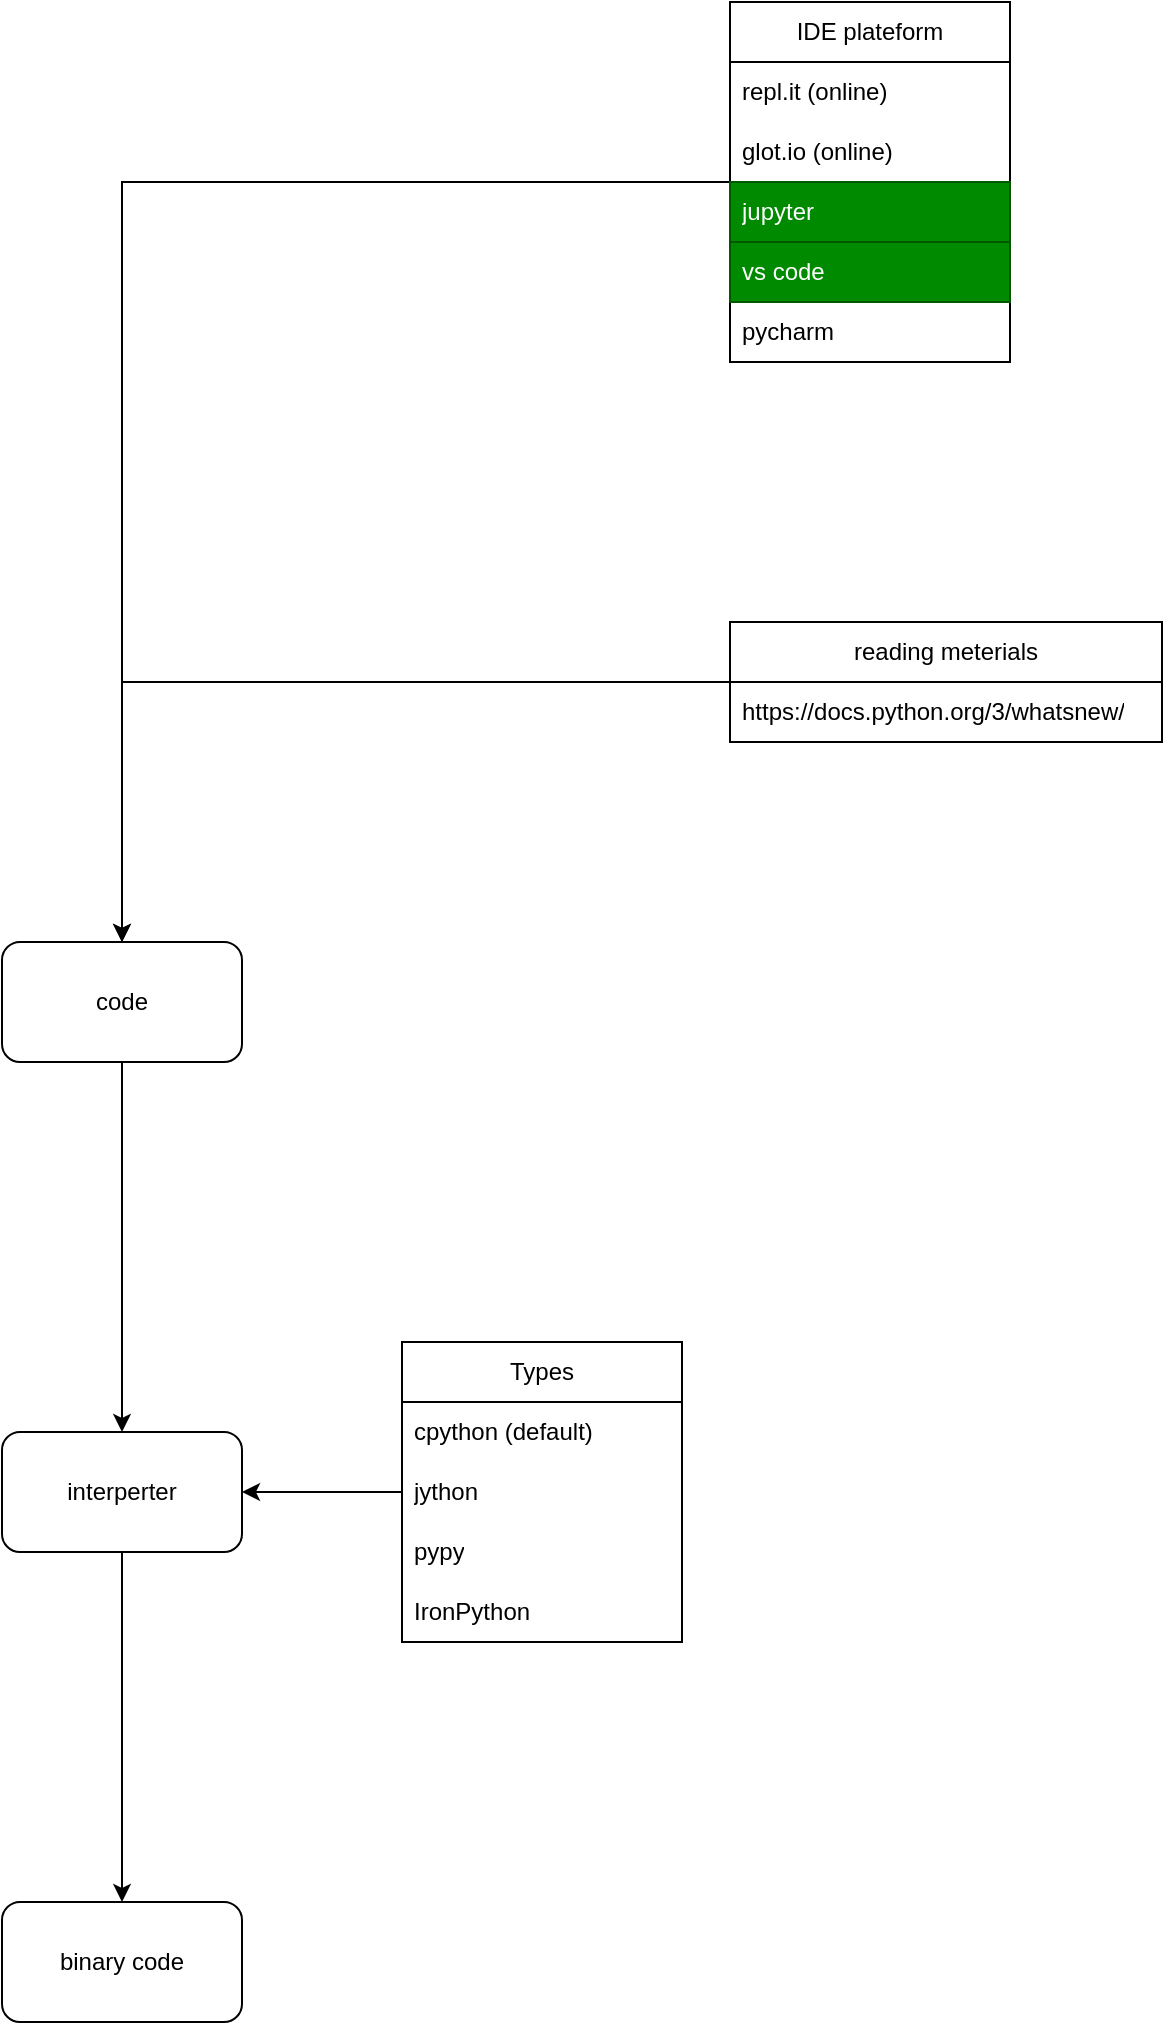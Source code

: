 <mxfile version="24.4.0" type="device">
  <diagram name="intro" id="CJ674GVl0OHjAw1COwAE">
    <mxGraphModel dx="1038" dy="2200" grid="1" gridSize="10" guides="1" tooltips="1" connect="1" arrows="1" fold="1" page="1" pageScale="1" pageWidth="827" pageHeight="1169" math="0" shadow="0">
      <root>
        <mxCell id="0" />
        <mxCell id="1" parent="0" />
        <mxCell id="5Vfc09yU7S17HIqE09mr-4" style="edgeStyle=orthogonalEdgeStyle;rounded=0;orthogonalLoop=1;jettySize=auto;html=1;" edge="1" parent="1" source="5Vfc09yU7S17HIqE09mr-1" target="5Vfc09yU7S17HIqE09mr-2">
          <mxGeometry relative="1" as="geometry" />
        </mxCell>
        <mxCell id="5Vfc09yU7S17HIqE09mr-1" value="code" style="rounded=1;whiteSpace=wrap;html=1;" vertex="1" parent="1">
          <mxGeometry x="50" y="280" width="120" height="60" as="geometry" />
        </mxCell>
        <mxCell id="5Vfc09yU7S17HIqE09mr-5" style="edgeStyle=orthogonalEdgeStyle;rounded=0;orthogonalLoop=1;jettySize=auto;html=1;" edge="1" parent="1" source="5Vfc09yU7S17HIqE09mr-2" target="5Vfc09yU7S17HIqE09mr-3">
          <mxGeometry relative="1" as="geometry" />
        </mxCell>
        <mxCell id="5Vfc09yU7S17HIqE09mr-2" value="interperter" style="rounded=1;whiteSpace=wrap;html=1;" vertex="1" parent="1">
          <mxGeometry x="50" y="525" width="120" height="60" as="geometry" />
        </mxCell>
        <mxCell id="5Vfc09yU7S17HIqE09mr-3" value="binary code" style="rounded=1;whiteSpace=wrap;html=1;" vertex="1" parent="1">
          <mxGeometry x="50" y="760" width="120" height="60" as="geometry" />
        </mxCell>
        <mxCell id="5Vfc09yU7S17HIqE09mr-24" style="edgeStyle=orthogonalEdgeStyle;rounded=0;orthogonalLoop=1;jettySize=auto;html=1;" edge="1" parent="1" source="5Vfc09yU7S17HIqE09mr-19" target="5Vfc09yU7S17HIqE09mr-2">
          <mxGeometry relative="1" as="geometry" />
        </mxCell>
        <mxCell id="5Vfc09yU7S17HIqE09mr-19" value="Types" style="swimlane;fontStyle=0;childLayout=stackLayout;horizontal=1;startSize=30;horizontalStack=0;resizeParent=1;resizeParentMax=0;resizeLast=0;collapsible=1;marginBottom=0;whiteSpace=wrap;html=1;" vertex="1" parent="1">
          <mxGeometry x="250" y="480" width="140" height="150" as="geometry" />
        </mxCell>
        <mxCell id="5Vfc09yU7S17HIqE09mr-20" value="&lt;div&gt;cpython&amp;nbsp;&lt;span style=&quot;background-color: initial;&quot;&gt;(default)&lt;/span&gt;&lt;/div&gt;" style="text;strokeColor=none;fillColor=none;align=left;verticalAlign=middle;spacingLeft=4;spacingRight=4;overflow=hidden;points=[[0,0.5],[1,0.5]];portConstraint=eastwest;rotatable=0;whiteSpace=wrap;html=1;" vertex="1" parent="5Vfc09yU7S17HIqE09mr-19">
          <mxGeometry y="30" width="140" height="30" as="geometry" />
        </mxCell>
        <mxCell id="5Vfc09yU7S17HIqE09mr-21" value="jython" style="text;strokeColor=none;fillColor=none;align=left;verticalAlign=middle;spacingLeft=4;spacingRight=4;overflow=hidden;points=[[0,0.5],[1,0.5]];portConstraint=eastwest;rotatable=0;whiteSpace=wrap;html=1;" vertex="1" parent="5Vfc09yU7S17HIqE09mr-19">
          <mxGeometry y="60" width="140" height="30" as="geometry" />
        </mxCell>
        <mxCell id="5Vfc09yU7S17HIqE09mr-22" value="&lt;span style=&quot;text-align: center;&quot;&gt;pypy&lt;/span&gt;" style="text;strokeColor=none;fillColor=none;align=left;verticalAlign=middle;spacingLeft=4;spacingRight=4;overflow=hidden;points=[[0,0.5],[1,0.5]];portConstraint=eastwest;rotatable=0;whiteSpace=wrap;html=1;" vertex="1" parent="5Vfc09yU7S17HIqE09mr-19">
          <mxGeometry y="90" width="140" height="30" as="geometry" />
        </mxCell>
        <mxCell id="5Vfc09yU7S17HIqE09mr-23" value="&lt;span style=&quot;text-align: center;&quot;&gt;IronPython&lt;/span&gt;" style="text;strokeColor=none;fillColor=none;align=left;verticalAlign=middle;spacingLeft=4;spacingRight=4;overflow=hidden;points=[[0,0.5],[1,0.5]];portConstraint=eastwest;rotatable=0;whiteSpace=wrap;html=1;" vertex="1" parent="5Vfc09yU7S17HIqE09mr-19">
          <mxGeometry y="120" width="140" height="30" as="geometry" />
        </mxCell>
        <mxCell id="5Vfc09yU7S17HIqE09mr-32" style="edgeStyle=orthogonalEdgeStyle;rounded=0;orthogonalLoop=1;jettySize=auto;html=1;" edge="1" parent="1" source="5Vfc09yU7S17HIqE09mr-27" target="5Vfc09yU7S17HIqE09mr-1">
          <mxGeometry relative="1" as="geometry" />
        </mxCell>
        <mxCell id="5Vfc09yU7S17HIqE09mr-27" value="&lt;div&gt;IDE plateform&lt;/div&gt;" style="swimlane;fontStyle=0;childLayout=stackLayout;horizontal=1;startSize=30;horizontalStack=0;resizeParent=1;resizeParentMax=0;resizeLast=0;collapsible=1;marginBottom=0;whiteSpace=wrap;html=1;" vertex="1" parent="1">
          <mxGeometry x="414" y="-190" width="140" height="180" as="geometry" />
        </mxCell>
        <mxCell id="5Vfc09yU7S17HIqE09mr-29" value="repl.it (online)" style="text;strokeColor=none;fillColor=none;align=left;verticalAlign=middle;spacingLeft=4;spacingRight=4;overflow=hidden;points=[[0,0.5],[1,0.5]];portConstraint=eastwest;rotatable=0;whiteSpace=wrap;html=1;" vertex="1" parent="5Vfc09yU7S17HIqE09mr-27">
          <mxGeometry y="30" width="140" height="30" as="geometry" />
        </mxCell>
        <mxCell id="5Vfc09yU7S17HIqE09mr-30" value="&lt;span style=&quot;text-align: center;&quot;&gt;glot.io (online)&lt;/span&gt;" style="text;strokeColor=none;fillColor=none;align=left;verticalAlign=middle;spacingLeft=4;spacingRight=4;overflow=hidden;points=[[0,0.5],[1,0.5]];portConstraint=eastwest;rotatable=0;whiteSpace=wrap;html=1;" vertex="1" parent="5Vfc09yU7S17HIqE09mr-27">
          <mxGeometry y="60" width="140" height="30" as="geometry" />
        </mxCell>
        <mxCell id="5Vfc09yU7S17HIqE09mr-33" value="&lt;span style=&quot;text-align: center;&quot;&gt;jupyter&lt;/span&gt;" style="text;strokeColor=#005700;fillColor=#008a00;align=left;verticalAlign=middle;spacingLeft=4;spacingRight=4;overflow=hidden;points=[[0,0.5],[1,0.5]];portConstraint=eastwest;rotatable=0;whiteSpace=wrap;html=1;fontColor=#ffffff;" vertex="1" parent="5Vfc09yU7S17HIqE09mr-27">
          <mxGeometry y="90" width="140" height="30" as="geometry" />
        </mxCell>
        <mxCell id="5Vfc09yU7S17HIqE09mr-34" value="&lt;span style=&quot;text-align: center;&quot;&gt;vs code&lt;/span&gt;" style="text;strokeColor=#005700;fillColor=#008a00;align=left;verticalAlign=middle;spacingLeft=4;spacingRight=4;overflow=hidden;points=[[0,0.5],[1,0.5]];portConstraint=eastwest;rotatable=0;whiteSpace=wrap;html=1;fontColor=#ffffff;" vertex="1" parent="5Vfc09yU7S17HIqE09mr-27">
          <mxGeometry y="120" width="140" height="30" as="geometry" />
        </mxCell>
        <mxCell id="5Vfc09yU7S17HIqE09mr-35" value="&lt;span style=&quot;text-align: center;&quot;&gt;pycharm&lt;/span&gt;" style="text;strokeColor=none;fillColor=none;align=left;verticalAlign=middle;spacingLeft=4;spacingRight=4;overflow=hidden;points=[[0,0.5],[1,0.5]];portConstraint=eastwest;rotatable=0;whiteSpace=wrap;html=1;" vertex="1" parent="5Vfc09yU7S17HIqE09mr-27">
          <mxGeometry y="150" width="140" height="30" as="geometry" />
        </mxCell>
        <mxCell id="5Vfc09yU7S17HIqE09mr-43" style="edgeStyle=orthogonalEdgeStyle;rounded=0;orthogonalLoop=1;jettySize=auto;html=1;" edge="1" parent="1" source="5Vfc09yU7S17HIqE09mr-37" target="5Vfc09yU7S17HIqE09mr-1">
          <mxGeometry relative="1" as="geometry" />
        </mxCell>
        <mxCell id="5Vfc09yU7S17HIqE09mr-37" value="&lt;div&gt;reading meterials&lt;/div&gt;" style="swimlane;fontStyle=0;childLayout=stackLayout;horizontal=1;startSize=30;horizontalStack=0;resizeParent=1;resizeParentMax=0;resizeLast=0;collapsible=1;marginBottom=0;whiteSpace=wrap;html=1;" vertex="1" parent="1">
          <mxGeometry x="414" y="120" width="216" height="60" as="geometry" />
        </mxCell>
        <UserObject label="https://docs.python.org/3/whatsnew/" link="https://docs.python.org/3/whatsnew/" id="5Vfc09yU7S17HIqE09mr-38">
          <mxCell style="text;strokeColor=none;fillColor=none;align=left;verticalAlign=middle;spacingLeft=4;spacingRight=4;overflow=hidden;points=[[0,0.5],[1,0.5]];portConstraint=eastwest;rotatable=0;whiteSpace=wrap;html=1;" vertex="1" parent="5Vfc09yU7S17HIqE09mr-37">
            <mxGeometry y="30" width="216" height="30" as="geometry" />
          </mxCell>
        </UserObject>
      </root>
    </mxGraphModel>
  </diagram>
</mxfile>
